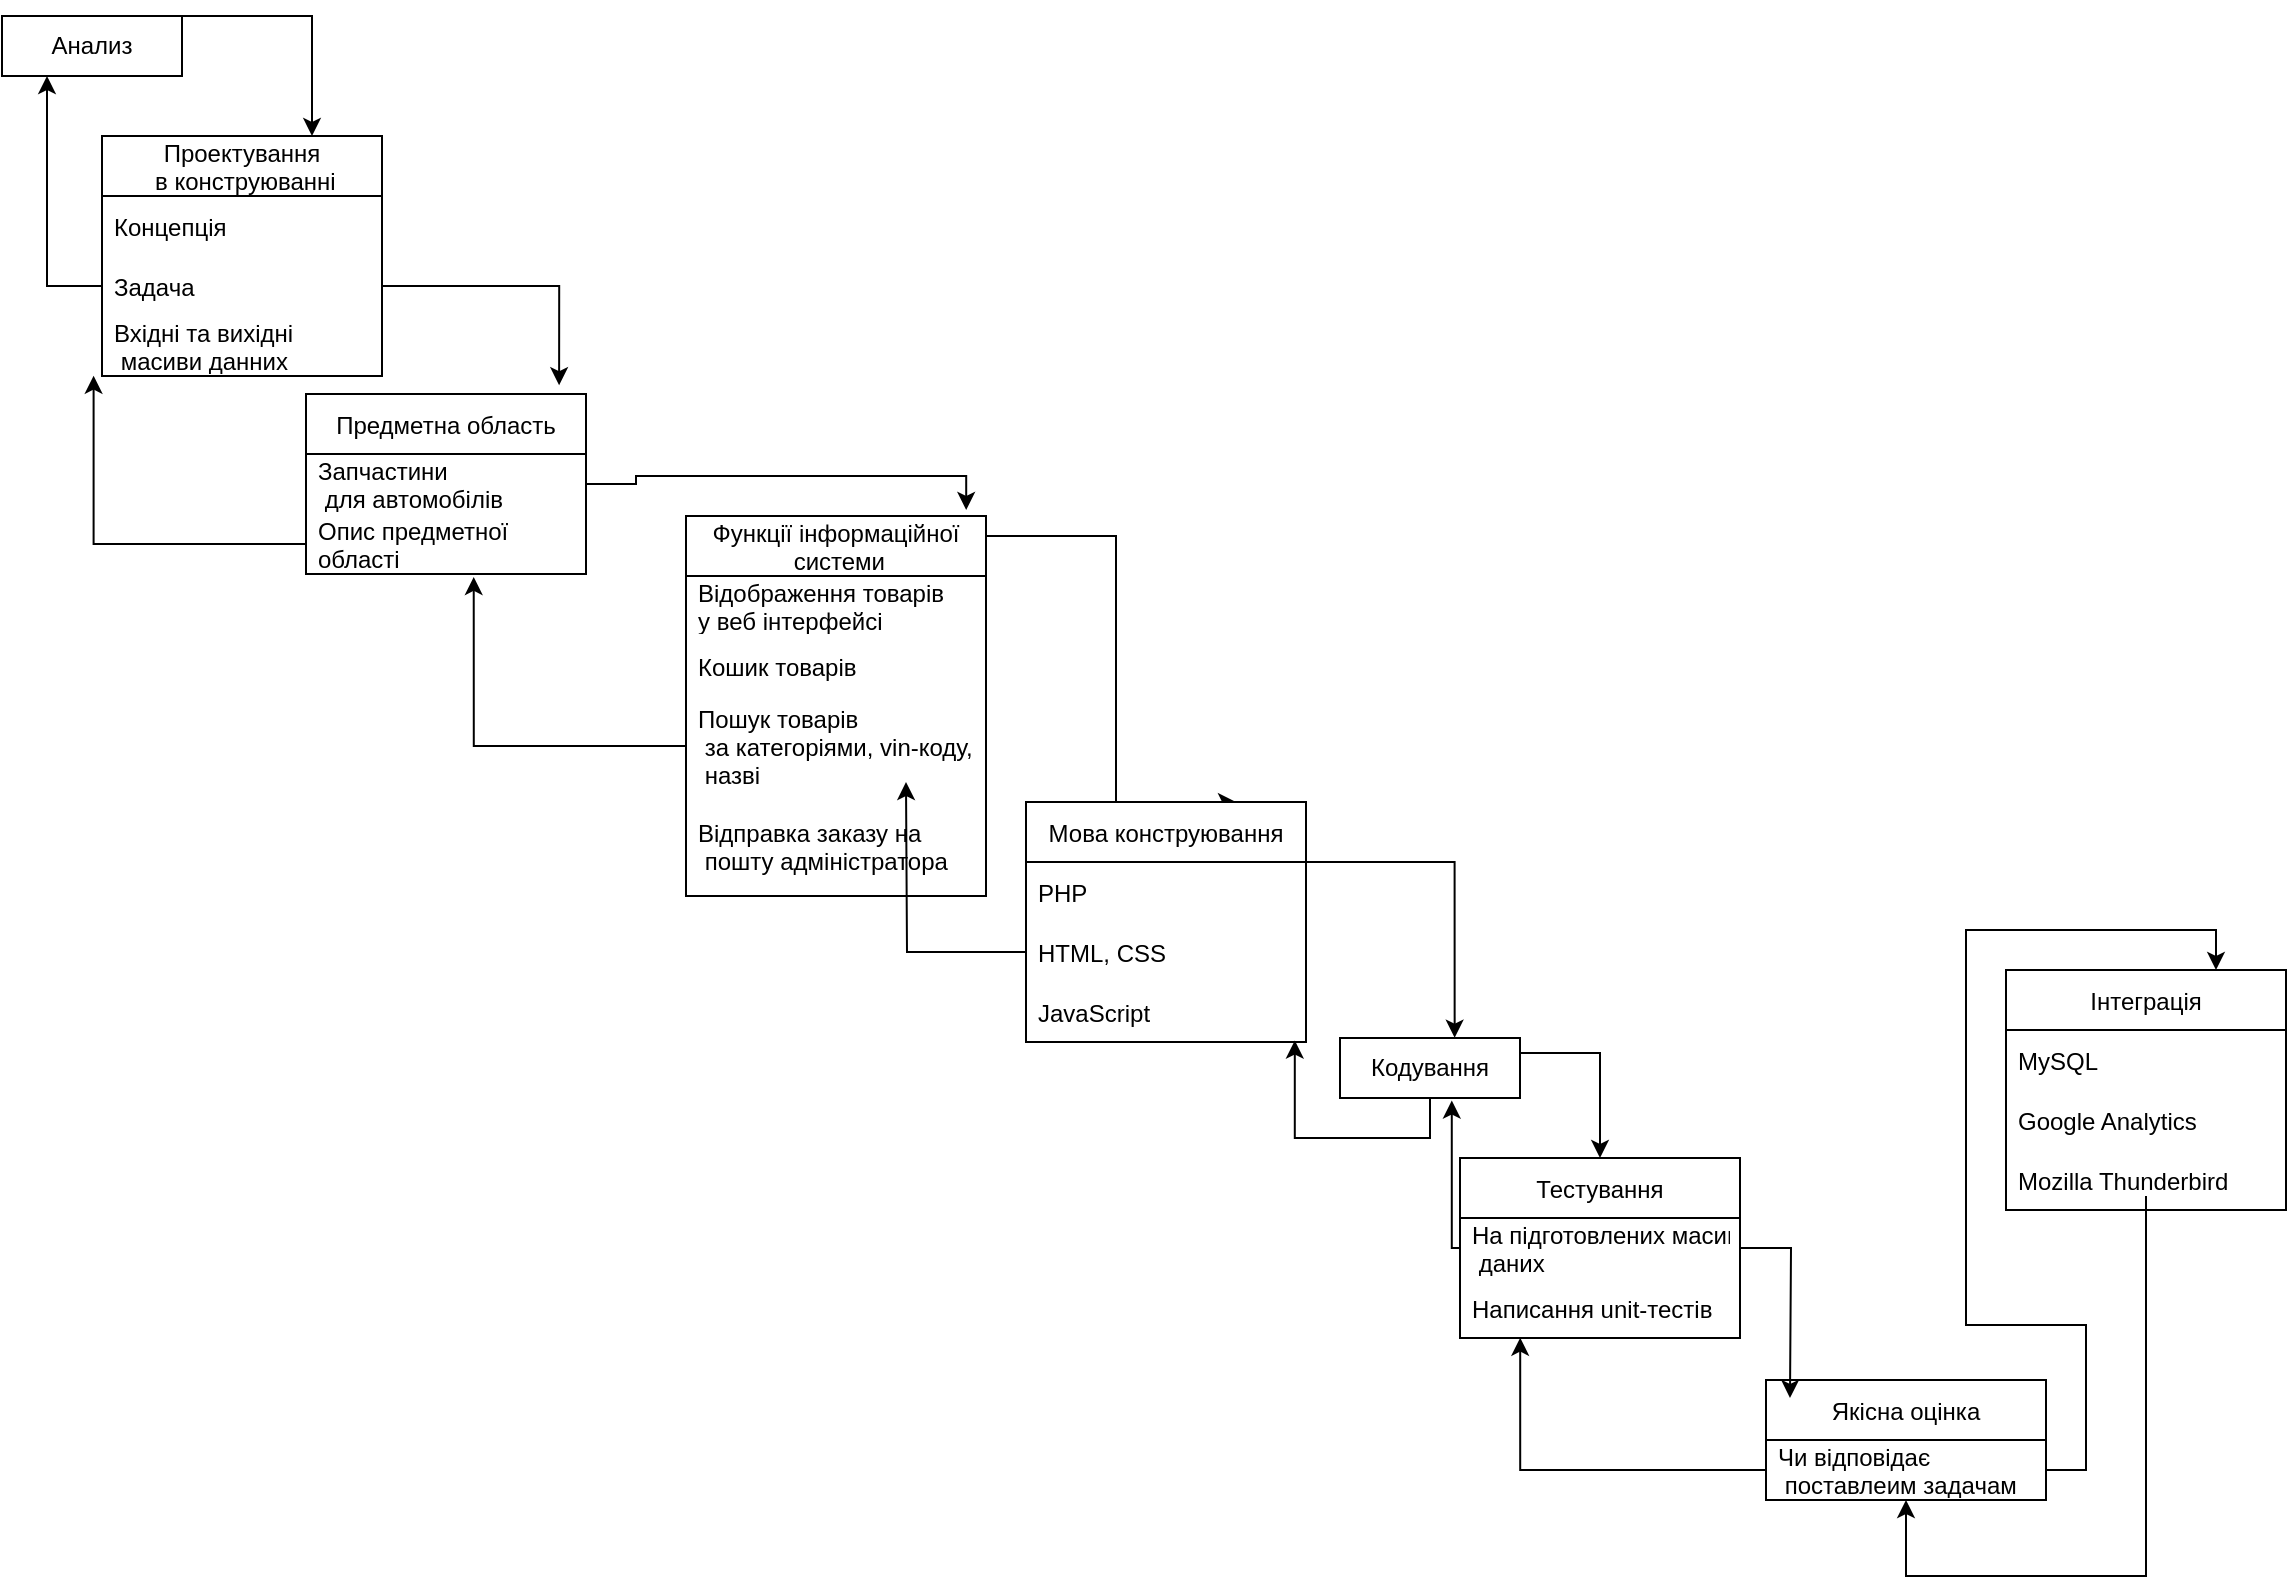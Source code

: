 <mxfile version="15.4.3" type="device"><diagram id="y4Zl7LZh7uOH0y7qdkJL" name="Page-1"><mxGraphModel dx="1673" dy="896" grid="0" gridSize="10" guides="1" tooltips="1" connect="1" arrows="1" fold="1" page="1" pageScale="1" pageWidth="1169" pageHeight="827" math="0" shadow="0"><root><mxCell id="0"/><mxCell id="1" parent="0"/><mxCell id="z4YV1gKgVLLzrJvqlD-g-51" style="edgeStyle=orthogonalEdgeStyle;rounded=0;orthogonalLoop=1;jettySize=auto;html=1;exitX=1;exitY=0;exitDx=0;exitDy=0;entryX=0.75;entryY=0;entryDx=0;entryDy=0;" edge="1" parent="1" source="z4YV1gKgVLLzrJvqlD-g-1" target="z4YV1gKgVLLzrJvqlD-g-15"><mxGeometry relative="1" as="geometry"><Array as="points"><mxPoint x="165" y="20"/></Array></mxGeometry></mxCell><mxCell id="z4YV1gKgVLLzrJvqlD-g-1" value="Анализ" style="rounded=0;whiteSpace=wrap;html=1;" vertex="1" parent="1"><mxGeometry x="10" y="20" width="90" height="30" as="geometry"/></mxCell><mxCell id="z4YV1gKgVLLzrJvqlD-g-15" value="Проектування&#10; в конструюванні" style="swimlane;fontStyle=0;childLayout=stackLayout;horizontal=1;startSize=30;horizontalStack=0;resizeParent=1;resizeParentMax=0;resizeLast=0;collapsible=1;marginBottom=0;" vertex="1" parent="1"><mxGeometry x="60" y="80" width="140" height="120" as="geometry"/></mxCell><mxCell id="z4YV1gKgVLLzrJvqlD-g-16" value="Концепція" style="text;strokeColor=none;fillColor=none;align=left;verticalAlign=middle;spacingLeft=4;spacingRight=4;overflow=hidden;points=[[0,0.5],[1,0.5]];portConstraint=eastwest;rotatable=0;" vertex="1" parent="z4YV1gKgVLLzrJvqlD-g-15"><mxGeometry y="30" width="140" height="30" as="geometry"/></mxCell><mxCell id="z4YV1gKgVLLzrJvqlD-g-17" value="Задача" style="text;strokeColor=none;fillColor=none;align=left;verticalAlign=middle;spacingLeft=4;spacingRight=4;overflow=hidden;points=[[0,0.5],[1,0.5]];portConstraint=eastwest;rotatable=0;" vertex="1" parent="z4YV1gKgVLLzrJvqlD-g-15"><mxGeometry y="60" width="140" height="30" as="geometry"/></mxCell><mxCell id="z4YV1gKgVLLzrJvqlD-g-18" value="Вхідні та вихідні&#10; масиви данних" style="text;strokeColor=none;fillColor=none;align=left;verticalAlign=middle;spacingLeft=4;spacingRight=4;overflow=hidden;points=[[0,0.5],[1,0.5]];portConstraint=eastwest;rotatable=0;" vertex="1" parent="z4YV1gKgVLLzrJvqlD-g-15"><mxGeometry y="90" width="140" height="30" as="geometry"/></mxCell><mxCell id="z4YV1gKgVLLzrJvqlD-g-20" value="Предметна область" style="swimlane;fontStyle=0;childLayout=stackLayout;horizontal=1;startSize=30;horizontalStack=0;resizeParent=1;resizeParentMax=0;resizeLast=0;collapsible=1;marginBottom=0;" vertex="1" parent="1"><mxGeometry x="162" y="209" width="140" height="90" as="geometry"/></mxCell><mxCell id="z4YV1gKgVLLzrJvqlD-g-21" value="Запчастини&#10; для автомобілів" style="text;strokeColor=none;fillColor=none;align=left;verticalAlign=middle;spacingLeft=4;spacingRight=4;overflow=hidden;points=[[0,0.5],[1,0.5]];portConstraint=eastwest;rotatable=0;" vertex="1" parent="z4YV1gKgVLLzrJvqlD-g-20"><mxGeometry y="30" width="140" height="30" as="geometry"/></mxCell><mxCell id="z4YV1gKgVLLzrJvqlD-g-22" value="Опис предметної&#10;області" style="text;strokeColor=none;fillColor=none;align=left;verticalAlign=middle;spacingLeft=4;spacingRight=4;overflow=hidden;points=[[0,0.5],[1,0.5]];portConstraint=eastwest;rotatable=0;" vertex="1" parent="z4YV1gKgVLLzrJvqlD-g-20"><mxGeometry y="60" width="140" height="30" as="geometry"/></mxCell><mxCell id="z4YV1gKgVLLzrJvqlD-g-54" style="edgeStyle=orthogonalEdgeStyle;rounded=0;orthogonalLoop=1;jettySize=auto;html=1;exitX=1;exitY=0;exitDx=0;exitDy=0;entryX=0.75;entryY=0;entryDx=0;entryDy=0;" edge="1" parent="1" source="z4YV1gKgVLLzrJvqlD-g-24" target="z4YV1gKgVLLzrJvqlD-g-29"><mxGeometry relative="1" as="geometry"><Array as="points"><mxPoint x="502" y="280"/><mxPoint x="567" y="280"/></Array></mxGeometry></mxCell><mxCell id="z4YV1gKgVLLzrJvqlD-g-24" value="Функції інформаційної&#10; системи" style="swimlane;fontStyle=0;childLayout=stackLayout;horizontal=1;startSize=30;horizontalStack=0;resizeParent=1;resizeParentMax=0;resizeLast=0;collapsible=1;marginBottom=0;" vertex="1" parent="1"><mxGeometry x="352" y="270" width="150" height="190" as="geometry"/></mxCell><mxCell id="z4YV1gKgVLLzrJvqlD-g-25" value="Відображення товарів&#10;у веб інтерфейсі" style="text;strokeColor=none;fillColor=none;align=left;verticalAlign=middle;spacingLeft=4;spacingRight=4;overflow=hidden;points=[[0,0.5],[1,0.5]];portConstraint=eastwest;rotatable=0;" vertex="1" parent="z4YV1gKgVLLzrJvqlD-g-24"><mxGeometry y="30" width="150" height="30" as="geometry"/></mxCell><mxCell id="z4YV1gKgVLLzrJvqlD-g-26" value="Кошик товарів" style="text;strokeColor=none;fillColor=none;align=left;verticalAlign=middle;spacingLeft=4;spacingRight=4;overflow=hidden;points=[[0,0.5],[1,0.5]];portConstraint=eastwest;rotatable=0;" vertex="1" parent="z4YV1gKgVLLzrJvqlD-g-24"><mxGeometry y="60" width="150" height="30" as="geometry"/></mxCell><mxCell id="z4YV1gKgVLLzrJvqlD-g-27" value="Пошук товарів&#10; за категоріями, vin-коду,&#10; назві" style="text;strokeColor=none;fillColor=none;align=left;verticalAlign=middle;spacingLeft=4;spacingRight=4;overflow=hidden;points=[[0,0.5],[1,0.5]];portConstraint=eastwest;rotatable=0;" vertex="1" parent="z4YV1gKgVLLzrJvqlD-g-24"><mxGeometry y="90" width="150" height="50" as="geometry"/></mxCell><mxCell id="z4YV1gKgVLLzrJvqlD-g-28" value="Відправка заказу на&#10; пошту адміністратора" style="text;strokeColor=none;fillColor=none;align=left;verticalAlign=middle;spacingLeft=4;spacingRight=4;overflow=hidden;points=[[0,0.5],[1,0.5]];portConstraint=eastwest;rotatable=0;" vertex="1" parent="z4YV1gKgVLLzrJvqlD-g-24"><mxGeometry y="140" width="150" height="50" as="geometry"/></mxCell><mxCell id="z4YV1gKgVLLzrJvqlD-g-59" style="edgeStyle=orthogonalEdgeStyle;rounded=0;orthogonalLoop=1;jettySize=auto;html=1;exitX=1;exitY=0.25;exitDx=0;exitDy=0;entryX=0.637;entryY=-0.005;entryDx=0;entryDy=0;entryPerimeter=0;" edge="1" parent="1" source="z4YV1gKgVLLzrJvqlD-g-29" target="z4YV1gKgVLLzrJvqlD-g-33"><mxGeometry relative="1" as="geometry"/></mxCell><mxCell id="z4YV1gKgVLLzrJvqlD-g-29" value="Мова конструювання" style="swimlane;fontStyle=0;childLayout=stackLayout;horizontal=1;startSize=30;horizontalStack=0;resizeParent=1;resizeParentMax=0;resizeLast=0;collapsible=1;marginBottom=0;" vertex="1" parent="1"><mxGeometry x="522" y="413" width="140" height="120" as="geometry"/></mxCell><mxCell id="z4YV1gKgVLLzrJvqlD-g-30" value="PHP" style="text;strokeColor=none;fillColor=none;align=left;verticalAlign=middle;spacingLeft=4;spacingRight=4;overflow=hidden;points=[[0,0.5],[1,0.5]];portConstraint=eastwest;rotatable=0;" vertex="1" parent="z4YV1gKgVLLzrJvqlD-g-29"><mxGeometry y="30" width="140" height="30" as="geometry"/></mxCell><mxCell id="z4YV1gKgVLLzrJvqlD-g-31" value="HTML, CSS" style="text;strokeColor=none;fillColor=none;align=left;verticalAlign=middle;spacingLeft=4;spacingRight=4;overflow=hidden;points=[[0,0.5],[1,0.5]];portConstraint=eastwest;rotatable=0;" vertex="1" parent="z4YV1gKgVLLzrJvqlD-g-29"><mxGeometry y="60" width="140" height="30" as="geometry"/></mxCell><mxCell id="z4YV1gKgVLLzrJvqlD-g-32" value="JavaScript" style="text;strokeColor=none;fillColor=none;align=left;verticalAlign=middle;spacingLeft=4;spacingRight=4;overflow=hidden;points=[[0,0.5],[1,0.5]];portConstraint=eastwest;rotatable=0;" vertex="1" parent="z4YV1gKgVLLzrJvqlD-g-29"><mxGeometry y="90" width="140" height="30" as="geometry"/></mxCell><mxCell id="z4YV1gKgVLLzrJvqlD-g-61" style="edgeStyle=orthogonalEdgeStyle;rounded=0;orthogonalLoop=1;jettySize=auto;html=1;exitX=1;exitY=0.25;exitDx=0;exitDy=0;entryX=0.5;entryY=0;entryDx=0;entryDy=0;" edge="1" parent="1" source="z4YV1gKgVLLzrJvqlD-g-33" target="z4YV1gKgVLLzrJvqlD-g-34"><mxGeometry relative="1" as="geometry"/></mxCell><mxCell id="z4YV1gKgVLLzrJvqlD-g-68" style="edgeStyle=orthogonalEdgeStyle;rounded=0;orthogonalLoop=1;jettySize=auto;html=1;exitX=0.5;exitY=1;exitDx=0;exitDy=0;entryX=0.96;entryY=0.975;entryDx=0;entryDy=0;entryPerimeter=0;" edge="1" parent="1" source="z4YV1gKgVLLzrJvqlD-g-33" target="z4YV1gKgVLLzrJvqlD-g-32"><mxGeometry relative="1" as="geometry"/></mxCell><mxCell id="z4YV1gKgVLLzrJvqlD-g-33" value="Кодування" style="rounded=0;whiteSpace=wrap;html=1;" vertex="1" parent="1"><mxGeometry x="679" y="531" width="90" height="30" as="geometry"/></mxCell><mxCell id="z4YV1gKgVLLzrJvqlD-g-34" value="Тестування" style="swimlane;fontStyle=0;childLayout=stackLayout;horizontal=1;startSize=30;horizontalStack=0;resizeParent=1;resizeParentMax=0;resizeLast=0;collapsible=1;marginBottom=0;" vertex="1" parent="1"><mxGeometry x="739" y="591" width="140" height="90" as="geometry"/></mxCell><mxCell id="z4YV1gKgVLLzrJvqlD-g-35" value="На підготовлених масивах&#10; даних" style="text;strokeColor=none;fillColor=none;align=left;verticalAlign=middle;spacingLeft=4;spacingRight=4;overflow=hidden;points=[[0,0.5],[1,0.5]];portConstraint=eastwest;rotatable=0;" vertex="1" parent="z4YV1gKgVLLzrJvqlD-g-34"><mxGeometry y="30" width="140" height="30" as="geometry"/></mxCell><mxCell id="z4YV1gKgVLLzrJvqlD-g-36" value="Написання unit-тестів" style="text;strokeColor=none;fillColor=none;align=left;verticalAlign=middle;spacingLeft=4;spacingRight=4;overflow=hidden;points=[[0,0.5],[1,0.5]];portConstraint=eastwest;rotatable=0;" vertex="1" parent="z4YV1gKgVLLzrJvqlD-g-34"><mxGeometry y="60" width="140" height="30" as="geometry"/></mxCell><mxCell id="z4YV1gKgVLLzrJvqlD-g-40" value="Якісна оцінка" style="swimlane;fontStyle=0;childLayout=stackLayout;horizontal=1;startSize=30;horizontalStack=0;resizeParent=1;resizeParentMax=0;resizeLast=0;collapsible=1;marginBottom=0;" vertex="1" parent="1"><mxGeometry x="892" y="702" width="140" height="60" as="geometry"/></mxCell><mxCell id="z4YV1gKgVLLzrJvqlD-g-41" value="Чи відповідає&#10; поставлеим задачам" style="text;strokeColor=none;fillColor=none;align=left;verticalAlign=middle;spacingLeft=4;spacingRight=4;overflow=hidden;points=[[0,0.5],[1,0.5]];portConstraint=eastwest;rotatable=0;" vertex="1" parent="z4YV1gKgVLLzrJvqlD-g-40"><mxGeometry y="30" width="140" height="30" as="geometry"/></mxCell><mxCell id="z4YV1gKgVLLzrJvqlD-g-44" value="Інтеграція" style="swimlane;fontStyle=0;childLayout=stackLayout;horizontal=1;startSize=30;horizontalStack=0;resizeParent=1;resizeParentMax=0;resizeLast=0;collapsible=1;marginBottom=0;" vertex="1" parent="1"><mxGeometry x="1012" y="497" width="140" height="120" as="geometry"/></mxCell><mxCell id="z4YV1gKgVLLzrJvqlD-g-46" value="MySQL" style="text;strokeColor=none;fillColor=none;align=left;verticalAlign=middle;spacingLeft=4;spacingRight=4;overflow=hidden;points=[[0,0.5],[1,0.5]];portConstraint=eastwest;rotatable=0;" vertex="1" parent="z4YV1gKgVLLzrJvqlD-g-44"><mxGeometry y="30" width="140" height="30" as="geometry"/></mxCell><mxCell id="z4YV1gKgVLLzrJvqlD-g-48" value="Google Analytics" style="text;strokeColor=none;fillColor=none;align=left;verticalAlign=middle;spacingLeft=4;spacingRight=4;overflow=hidden;points=[[0,0.5],[1,0.5]];portConstraint=eastwest;rotatable=0;" vertex="1" parent="z4YV1gKgVLLzrJvqlD-g-44"><mxGeometry y="60" width="140" height="30" as="geometry"/></mxCell><mxCell id="z4YV1gKgVLLzrJvqlD-g-47" value="Mozilla Thunderbird" style="text;strokeColor=none;fillColor=none;align=left;verticalAlign=middle;spacingLeft=4;spacingRight=4;overflow=hidden;points=[[0,0.5],[1,0.5]];portConstraint=eastwest;rotatable=0;" vertex="1" parent="z4YV1gKgVLLzrJvqlD-g-44"><mxGeometry y="90" width="140" height="30" as="geometry"/></mxCell><mxCell id="z4YV1gKgVLLzrJvqlD-g-50" style="edgeStyle=orthogonalEdgeStyle;rounded=0;orthogonalLoop=1;jettySize=auto;html=1;exitX=0;exitY=0.5;exitDx=0;exitDy=0;entryX=0.25;entryY=1;entryDx=0;entryDy=0;" edge="1" parent="1" source="z4YV1gKgVLLzrJvqlD-g-17" target="z4YV1gKgVLLzrJvqlD-g-1"><mxGeometry relative="1" as="geometry"/></mxCell><mxCell id="z4YV1gKgVLLzrJvqlD-g-52" style="edgeStyle=orthogonalEdgeStyle;rounded=0;orthogonalLoop=1;jettySize=auto;html=1;exitX=0;exitY=0.5;exitDx=0;exitDy=0;entryX=-0.03;entryY=0.995;entryDx=0;entryDy=0;entryPerimeter=0;" edge="1" parent="1" source="z4YV1gKgVLLzrJvqlD-g-22" target="z4YV1gKgVLLzrJvqlD-g-18"><mxGeometry relative="1" as="geometry"/></mxCell><mxCell id="z4YV1gKgVLLzrJvqlD-g-53" style="edgeStyle=orthogonalEdgeStyle;rounded=0;orthogonalLoop=1;jettySize=auto;html=1;exitX=1;exitY=0.5;exitDx=0;exitDy=0;entryX=0.904;entryY=-0.049;entryDx=0;entryDy=0;entryPerimeter=0;" edge="1" parent="1" source="z4YV1gKgVLLzrJvqlD-g-17" target="z4YV1gKgVLLzrJvqlD-g-20"><mxGeometry relative="1" as="geometry"/></mxCell><mxCell id="z4YV1gKgVLLzrJvqlD-g-55" style="edgeStyle=orthogonalEdgeStyle;rounded=0;orthogonalLoop=1;jettySize=auto;html=1;exitX=0;exitY=0.5;exitDx=0;exitDy=0;entryX=0.599;entryY=1.049;entryDx=0;entryDy=0;entryPerimeter=0;" edge="1" parent="1" source="z4YV1gKgVLLzrJvqlD-g-27" target="z4YV1gKgVLLzrJvqlD-g-22"><mxGeometry relative="1" as="geometry"><mxPoint x="332" y="260" as="targetPoint"/><Array as="points"><mxPoint x="246" y="385"/></Array></mxGeometry></mxCell><mxCell id="z4YV1gKgVLLzrJvqlD-g-56" style="edgeStyle=orthogonalEdgeStyle;rounded=0;orthogonalLoop=1;jettySize=auto;html=1;exitX=1;exitY=0.5;exitDx=0;exitDy=0;entryX=0.934;entryY=-0.016;entryDx=0;entryDy=0;entryPerimeter=0;" edge="1" parent="1" source="z4YV1gKgVLLzrJvqlD-g-21" target="z4YV1gKgVLLzrJvqlD-g-24"><mxGeometry relative="1" as="geometry"><Array as="points"><mxPoint x="327" y="254"/><mxPoint x="327" y="250"/><mxPoint x="492" y="250"/></Array></mxGeometry></mxCell><mxCell id="z4YV1gKgVLLzrJvqlD-g-57" style="edgeStyle=orthogonalEdgeStyle;rounded=0;orthogonalLoop=1;jettySize=auto;html=1;exitX=0;exitY=0.5;exitDx=0;exitDy=0;" edge="1" parent="1" source="z4YV1gKgVLLzrJvqlD-g-31"><mxGeometry relative="1" as="geometry"><mxPoint x="462" y="403" as="targetPoint"/></mxGeometry></mxCell><mxCell id="z4YV1gKgVLLzrJvqlD-g-62" style="edgeStyle=orthogonalEdgeStyle;rounded=0;orthogonalLoop=1;jettySize=auto;html=1;exitX=0;exitY=0.5;exitDx=0;exitDy=0;entryX=0.621;entryY=1.043;entryDx=0;entryDy=0;entryPerimeter=0;" edge="1" parent="1" source="z4YV1gKgVLLzrJvqlD-g-35" target="z4YV1gKgVLLzrJvqlD-g-33"><mxGeometry relative="1" as="geometry"><Array as="points"><mxPoint x="735" y="636"/></Array></mxGeometry></mxCell><mxCell id="z4YV1gKgVLLzrJvqlD-g-63" style="edgeStyle=orthogonalEdgeStyle;rounded=0;orthogonalLoop=1;jettySize=auto;html=1;exitX=1;exitY=0.5;exitDx=0;exitDy=0;entryX=0.75;entryY=0;entryDx=0;entryDy=0;" edge="1" parent="1" source="z4YV1gKgVLLzrJvqlD-g-35"><mxGeometry relative="1" as="geometry"><mxPoint x="904" y="711" as="targetPoint"/></mxGeometry></mxCell><mxCell id="z4YV1gKgVLLzrJvqlD-g-64" style="edgeStyle=orthogonalEdgeStyle;rounded=0;orthogonalLoop=1;jettySize=auto;html=1;exitX=0;exitY=0.5;exitDx=0;exitDy=0;entryX=0.215;entryY=0.995;entryDx=0;entryDy=0;entryPerimeter=0;" edge="1" parent="1" source="z4YV1gKgVLLzrJvqlD-g-41" target="z4YV1gKgVLLzrJvqlD-g-36"><mxGeometry relative="1" as="geometry"><mxPoint x="709" y="758" as="targetPoint"/></mxGeometry></mxCell><mxCell id="z4YV1gKgVLLzrJvqlD-g-66" style="edgeStyle=orthogonalEdgeStyle;rounded=0;orthogonalLoop=1;jettySize=auto;html=1;" edge="1" parent="1" target="z4YV1gKgVLLzrJvqlD-g-41"><mxGeometry relative="1" as="geometry"><mxPoint x="896" y="774" as="targetPoint"/><mxPoint x="1082" y="610" as="sourcePoint"/><Array as="points"><mxPoint x="1082" y="800"/><mxPoint x="962" y="800"/></Array></mxGeometry></mxCell><mxCell id="z4YV1gKgVLLzrJvqlD-g-67" style="edgeStyle=orthogonalEdgeStyle;rounded=0;orthogonalLoop=1;jettySize=auto;html=1;exitX=1;exitY=0.5;exitDx=0;exitDy=0;entryX=0.75;entryY=0;entryDx=0;entryDy=0;" edge="1" parent="1" source="z4YV1gKgVLLzrJvqlD-g-41" target="z4YV1gKgVLLzrJvqlD-g-44"><mxGeometry relative="1" as="geometry"/></mxCell></root></mxGraphModel></diagram></mxfile>